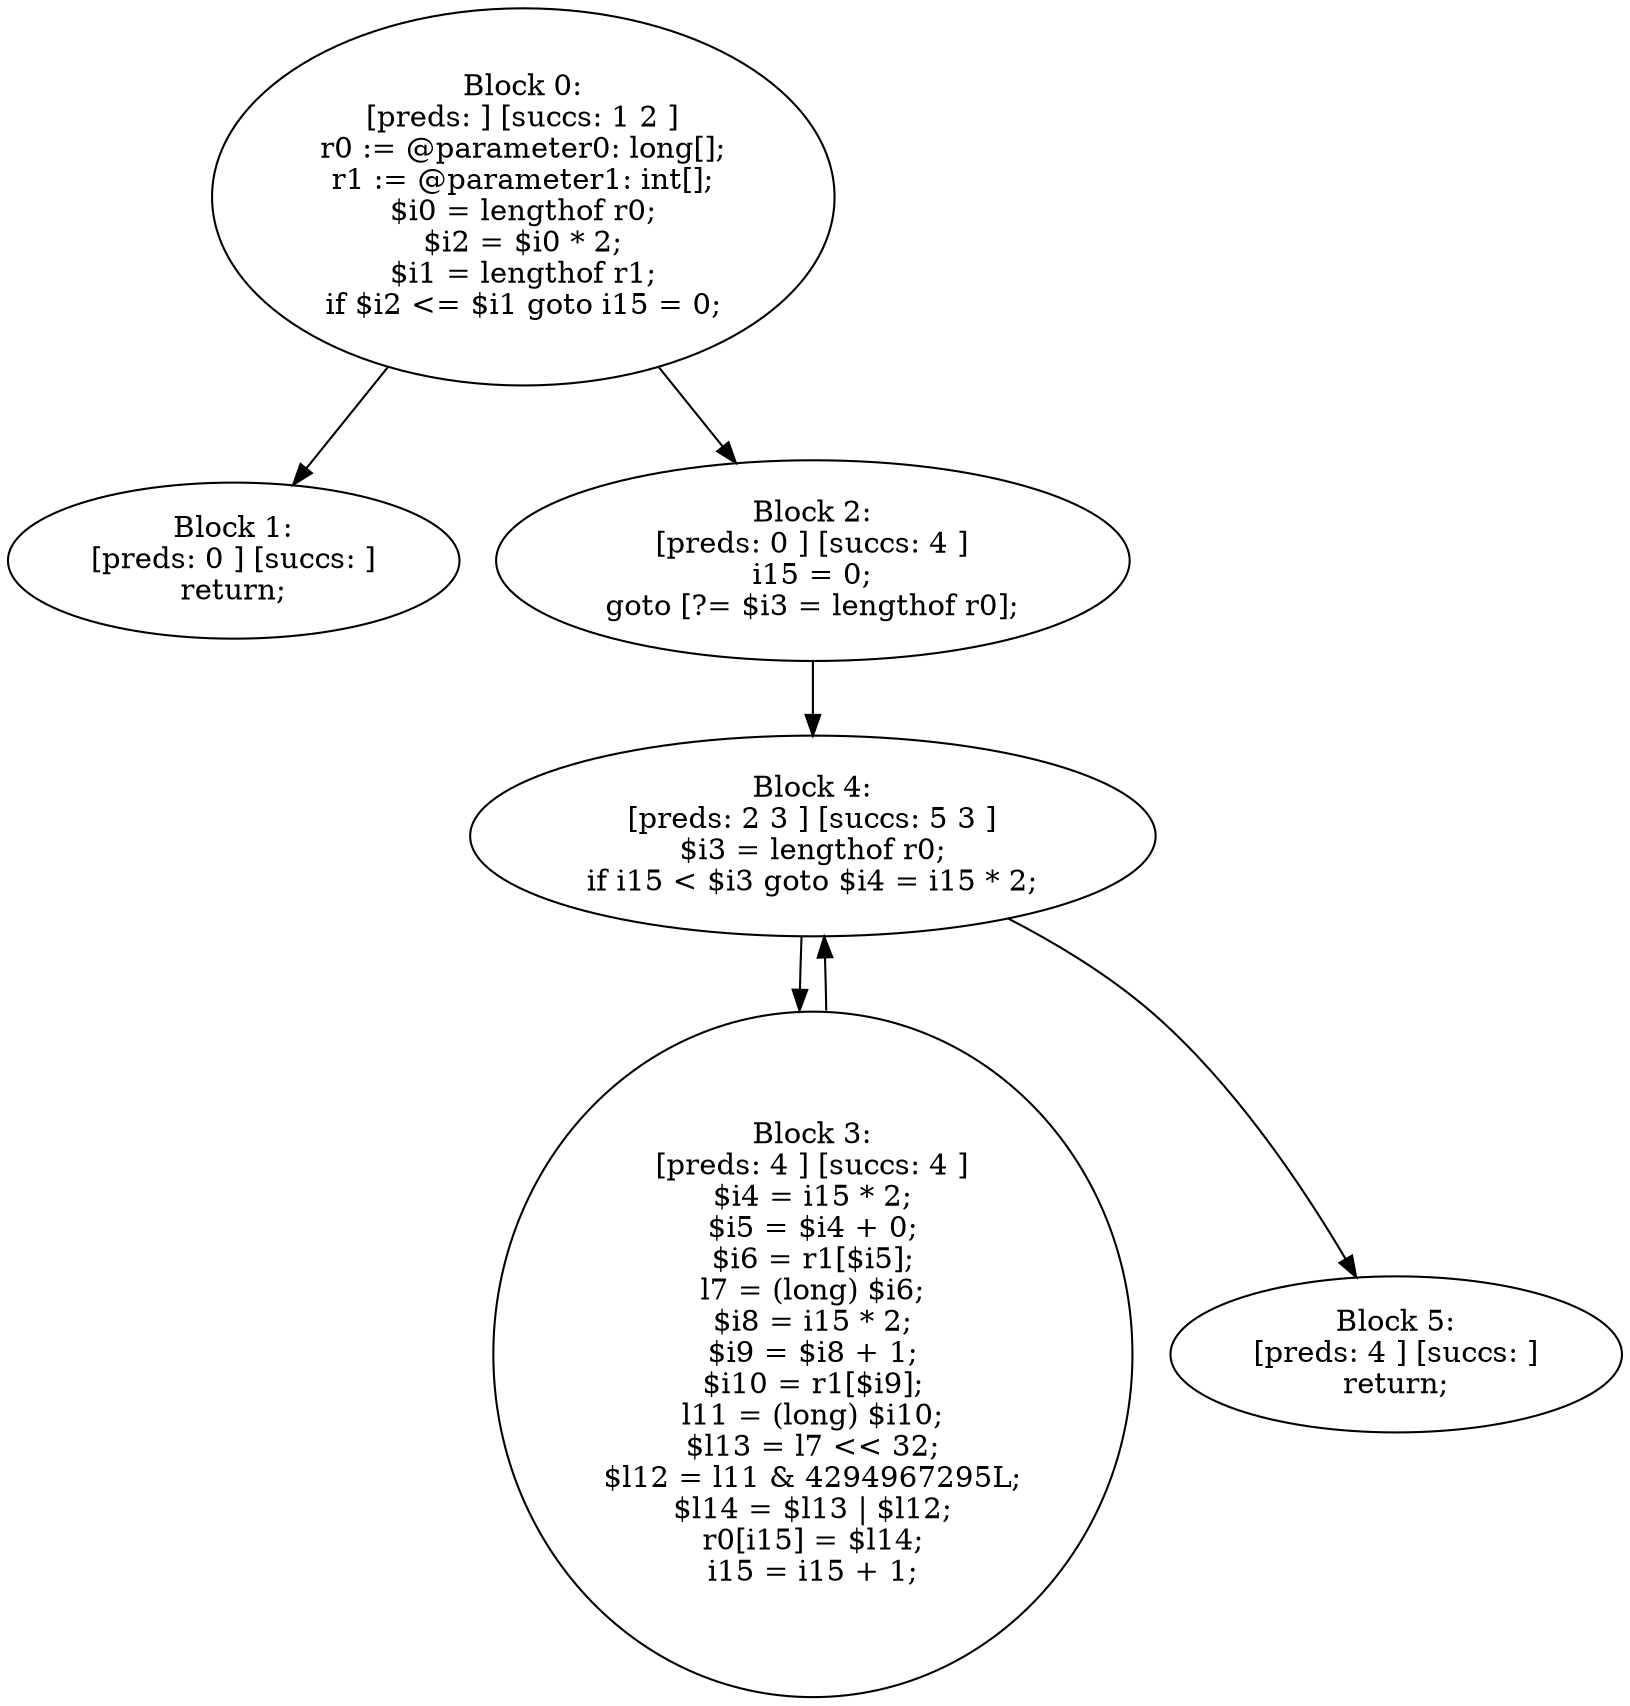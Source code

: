 digraph "unitGraph" {
    "Block 0:
[preds: ] [succs: 1 2 ]
r0 := @parameter0: long[];
r1 := @parameter1: int[];
$i0 = lengthof r0;
$i2 = $i0 * 2;
$i1 = lengthof r1;
if $i2 <= $i1 goto i15 = 0;
"
    "Block 1:
[preds: 0 ] [succs: ]
return;
"
    "Block 2:
[preds: 0 ] [succs: 4 ]
i15 = 0;
goto [?= $i3 = lengthof r0];
"
    "Block 3:
[preds: 4 ] [succs: 4 ]
$i4 = i15 * 2;
$i5 = $i4 + 0;
$i6 = r1[$i5];
l7 = (long) $i6;
$i8 = i15 * 2;
$i9 = $i8 + 1;
$i10 = r1[$i9];
l11 = (long) $i10;
$l13 = l7 << 32;
$l12 = l11 & 4294967295L;
$l14 = $l13 | $l12;
r0[i15] = $l14;
i15 = i15 + 1;
"
    "Block 4:
[preds: 2 3 ] [succs: 5 3 ]
$i3 = lengthof r0;
if i15 < $i3 goto $i4 = i15 * 2;
"
    "Block 5:
[preds: 4 ] [succs: ]
return;
"
    "Block 0:
[preds: ] [succs: 1 2 ]
r0 := @parameter0: long[];
r1 := @parameter1: int[];
$i0 = lengthof r0;
$i2 = $i0 * 2;
$i1 = lengthof r1;
if $i2 <= $i1 goto i15 = 0;
"->"Block 1:
[preds: 0 ] [succs: ]
return;
";
    "Block 0:
[preds: ] [succs: 1 2 ]
r0 := @parameter0: long[];
r1 := @parameter1: int[];
$i0 = lengthof r0;
$i2 = $i0 * 2;
$i1 = lengthof r1;
if $i2 <= $i1 goto i15 = 0;
"->"Block 2:
[preds: 0 ] [succs: 4 ]
i15 = 0;
goto [?= $i3 = lengthof r0];
";
    "Block 2:
[preds: 0 ] [succs: 4 ]
i15 = 0;
goto [?= $i3 = lengthof r0];
"->"Block 4:
[preds: 2 3 ] [succs: 5 3 ]
$i3 = lengthof r0;
if i15 < $i3 goto $i4 = i15 * 2;
";
    "Block 3:
[preds: 4 ] [succs: 4 ]
$i4 = i15 * 2;
$i5 = $i4 + 0;
$i6 = r1[$i5];
l7 = (long) $i6;
$i8 = i15 * 2;
$i9 = $i8 + 1;
$i10 = r1[$i9];
l11 = (long) $i10;
$l13 = l7 << 32;
$l12 = l11 & 4294967295L;
$l14 = $l13 | $l12;
r0[i15] = $l14;
i15 = i15 + 1;
"->"Block 4:
[preds: 2 3 ] [succs: 5 3 ]
$i3 = lengthof r0;
if i15 < $i3 goto $i4 = i15 * 2;
";
    "Block 4:
[preds: 2 3 ] [succs: 5 3 ]
$i3 = lengthof r0;
if i15 < $i3 goto $i4 = i15 * 2;
"->"Block 5:
[preds: 4 ] [succs: ]
return;
";
    "Block 4:
[preds: 2 3 ] [succs: 5 3 ]
$i3 = lengthof r0;
if i15 < $i3 goto $i4 = i15 * 2;
"->"Block 3:
[preds: 4 ] [succs: 4 ]
$i4 = i15 * 2;
$i5 = $i4 + 0;
$i6 = r1[$i5];
l7 = (long) $i6;
$i8 = i15 * 2;
$i9 = $i8 + 1;
$i10 = r1[$i9];
l11 = (long) $i10;
$l13 = l7 << 32;
$l12 = l11 & 4294967295L;
$l14 = $l13 | $l12;
r0[i15] = $l14;
i15 = i15 + 1;
";
}
